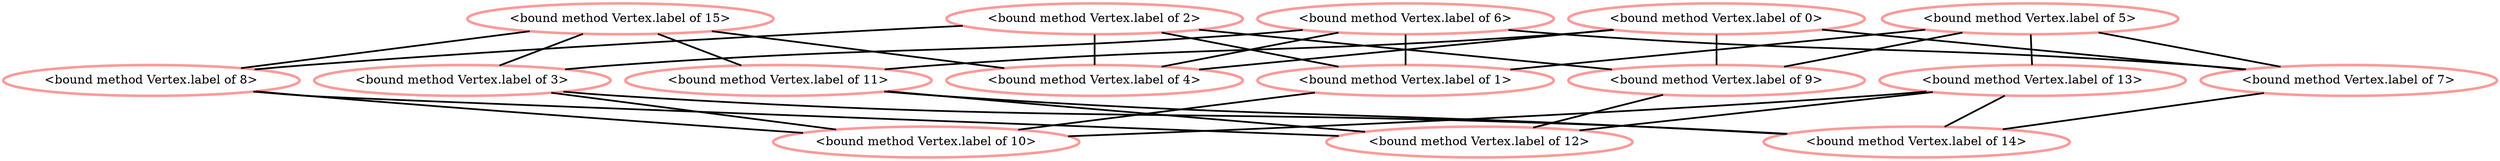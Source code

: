 Graph G {
    0 [penwidth=3,label="<bound method Vertex.label of 0>",color=5, colorscheme=paired12]
    1 [penwidth=3,label="<bound method Vertex.label of 1>",color=5, colorscheme=paired12]
    2 [penwidth=3,label="<bound method Vertex.label of 2>",color=5, colorscheme=paired12]
    3 [penwidth=3,label="<bound method Vertex.label of 3>",color=5, colorscheme=paired12]
    4 [penwidth=3,label="<bound method Vertex.label of 4>",color=5, colorscheme=paired12]
    5 [penwidth=3,label="<bound method Vertex.label of 5>",color=5, colorscheme=paired12]
    6 [penwidth=3,label="<bound method Vertex.label of 6>",color=5, colorscheme=paired12]
    7 [penwidth=3,label="<bound method Vertex.label of 7>",color=5, colorscheme=paired12]
    8 [penwidth=3,label="<bound method Vertex.label of 8>",color=5, colorscheme=paired12]
    9 [penwidth=3,label="<bound method Vertex.label of 9>",color=5, colorscheme=paired12]
    10 [penwidth=3,label="<bound method Vertex.label of 10>",color=5, colorscheme=paired12]
    11 [penwidth=3,label="<bound method Vertex.label of 11>",color=5, colorscheme=paired12]
    12 [penwidth=3,label="<bound method Vertex.label of 12>",color=5, colorscheme=paired12]
    13 [penwidth=3,label="<bound method Vertex.label of 13>",color=5, colorscheme=paired12]
    14 [penwidth=3,label="<bound method Vertex.label of 14>",color=5, colorscheme=paired12]
    15 [penwidth=3,label="<bound method Vertex.label of 15>",color=5, colorscheme=paired12]

    0--11 [penwidth=2]
    0--4 [penwidth=2]
    0--9 [penwidth=2]
    0--7 [penwidth=2]
    6--4 [penwidth=2]
    6--3 [penwidth=2]
    6--1 [penwidth=2]
    6--7 [penwidth=2]
    2--4 [penwidth=2]
    2--1 [penwidth=2]
    2--8 [penwidth=2]
    2--9 [penwidth=2]
    15--11 [penwidth=2]
    15--4 [penwidth=2]
    15--3 [penwidth=2]
    15--8 [penwidth=2]
    5--13 [penwidth=2]
    5--1 [penwidth=2]
    5--9 [penwidth=2]
    5--7 [penwidth=2]
    11--12 [penwidth=2]
    11--14 [penwidth=2]
    3--10 [penwidth=2]
    3--14 [penwidth=2]
    13--10 [penwidth=2]
    13--12 [penwidth=2]
    13--14 [penwidth=2]
    1--10 [penwidth=2]
    8--10 [penwidth=2]
    8--12 [penwidth=2]
    9--12 [penwidth=2]
    7--14 [penwidth=2]
}
